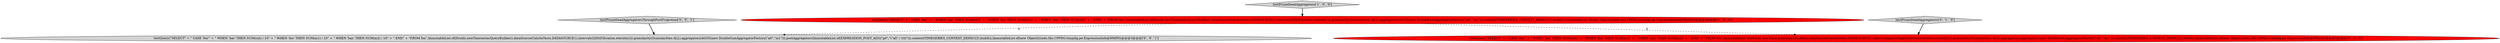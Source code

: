 digraph {
4 [style = filled, label = "testPruneDeadAggregatorsThroughPostProjection['0', '0', '1']", fillcolor = lightgray, shape = diamond image = "AAA0AAABBB3BBB"];
5 [style = filled, label = "testQuery(\"SELECT\" + \" CASE 'foo'\" + \" WHEN 'bar' THEN SUM(cnt) / 10\" + \" WHEN 'foo' THEN SUM(m1) / 10\" + \" WHEN 'baz' THEN SUM(m2) / 10\" + \" END\" + \"FROM foo\",ImmutableList.of(Druids.newTimeseriesQueryBuilder().dataSource(CalciteTests.DATASOURCE1).intervals(QSS(Filtration.eternity())).granularity(Granularities.ALL).aggregators(AGGS(new DoubleSumAggregatorFactory(\"a0\",\"m1\"))).postAggregators(ImmutableList.of(EXPRESSION_POST_AGG(\"p0\",\"(\"a0\" / 10)\"))).context(TIMESERIES_CONTEXT_DEFAULT).build()),ImmutableList.of(new Object((((edu.fdu.CPPDG.tinypdg.pe.ExpressionInfo@9f4f0f))@@@3@@@['0', '0', '1']", fillcolor = lightgray, shape = ellipse image = "AAA0AAABBB3BBB"];
3 [style = filled, label = "testQuery(\"SELECT\" + \" CASE 'foo'\" + \" WHEN 'bar' THEN SUM(cnt)\" + \" WHEN 'foo' THEN SUM(m1)\" + \" WHEN 'baz' THEN SUM(m2)\" + \" END\" + \"FROM foo\",ImmutableList.of(Druids.newTimeseriesQueryBuilder().dataSource(CalciteTests.DATASOURCE1).intervals(querySegmentSpec(Filtration.eternity())).granularity(Granularities.ALL).aggregators(aggregators(new DoubleSumAggregatorFactory(\"a0\",\"m1\"))).context(TIMESERIES_CONTEXT_DEFAULT).build()),ImmutableList.of(new Object((((edu.fdu.CPPDG.tinypdg.pe.ExpressionInfo@9f4ecb))@@@3@@@['0', '1', '0']", fillcolor = red, shape = ellipse image = "AAA1AAABBB2BBB"];
2 [style = filled, label = "testPruneDeadAggregators['0', '1', '0']", fillcolor = lightgray, shape = diamond image = "AAA0AAABBB2BBB"];
1 [style = filled, label = "testQuery(\"SELECT\" + \" CASE 'foo'\" + \" WHEN 'bar' THEN SUM(cnt)\" + \" WHEN 'foo' THEN SUM(m1)\" + \" WHEN 'baz' THEN SUM(m2)\" + \" END\" + \"FROM foo\",ImmutableList.of(Druids.newTimeseriesQueryBuilder().dataSource(CalciteTests.DATASOURCE1).intervals(QSS(Filtration.eternity())).granularity(Granularities.ALL).aggregators(AGGS(new DoubleSumAggregatorFactory(\"a0\",\"m1\"))).context(TIMESERIES_CONTEXT_DEFAULT).build()),ImmutableList.of(new Object((((edu.fdu.CPPDG.tinypdg.pe.ExpressionInfo@9f4e90))@@@3@@@['1', '0', '0']", fillcolor = red, shape = ellipse image = "AAA1AAABBB1BBB"];
0 [style = filled, label = "testPruneDeadAggregators['1', '0', '0']", fillcolor = lightgray, shape = diamond image = "AAA0AAABBB1BBB"];
1->5 [style = dashed, label="0"];
1->3 [style = dashed, label="0"];
4->5 [style = bold, label=""];
0->1 [style = bold, label=""];
2->3 [style = bold, label=""];
}
